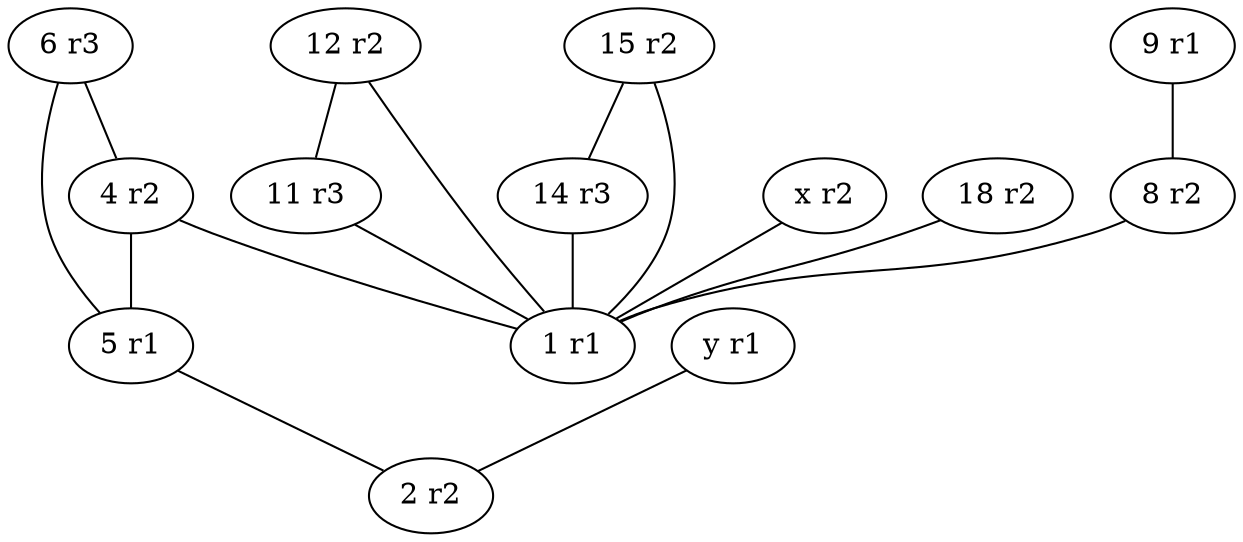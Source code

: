 graph G{
  6 [label="6 r3"]
  11 [label="11 r3"]
  14 [label="14 r3"]
  x [label="x r2"]
  18 [label="18 r2"]
  2 [label="2 r2"]
  8 [label="8 r2"]
  12 [label="12 r2"]
  15 [label="15 r2"]
  4 [label="4 r2"]
  y [label="y r1"]
  9 [label="9 r1"]
  5 [label="5 r1"]
  1 [label="1 r1"]
  x -- 1
  y -- 2
  4 -- 1
  5 -- 2
  6 -- 4
  6 -- 5
  4 -- 5
  8 -- 1
  9 -- 8
  18 -- 1
  11 -- 1
  12 -- 11
  12 -- 1
  14 -- 1
  15 -- 14
  15 -- 1
}
